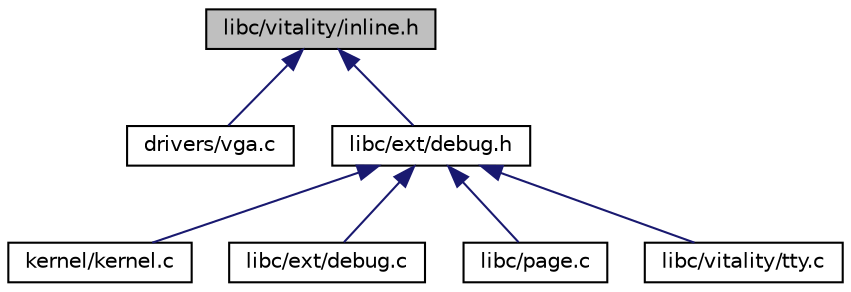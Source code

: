 digraph "libc/vitality/inline.h"
{
  edge [fontname="Helvetica",fontsize="10",labelfontname="Helvetica",labelfontsize="10"];
  node [fontname="Helvetica",fontsize="10",shape=record];
  Node2 [label="libc/vitality/inline.h",height=0.2,width=0.4,color="black", fillcolor="grey75", style="filled", fontcolor="black"];
  Node2 -> Node3 [dir="back",color="midnightblue",fontsize="10",style="solid"];
  Node3 [label="drivers/vga.c",height=0.2,width=0.4,color="black", fillcolor="white", style="filled",URL="$a00008.html"];
  Node2 -> Node4 [dir="back",color="midnightblue",fontsize="10",style="solid"];
  Node4 [label="libc/ext/debug.h",height=0.2,width=0.4,color="black", fillcolor="white", style="filled",URL="$a00020.html"];
  Node4 -> Node5 [dir="back",color="midnightblue",fontsize="10",style="solid"];
  Node5 [label="kernel/kernel.c",height=0.2,width=0.4,color="black", fillcolor="white", style="filled",URL="$a00014.html"];
  Node4 -> Node6 [dir="back",color="midnightblue",fontsize="10",style="solid"];
  Node6 [label="libc/ext/debug.c",height=0.2,width=0.4,color="black", fillcolor="white", style="filled",URL="$a00017.html"];
  Node4 -> Node7 [dir="back",color="midnightblue",fontsize="10",style="solid"];
  Node7 [label="libc/page.c",height=0.2,width=0.4,color="black", fillcolor="white", style="filled",URL="$a00044.html"];
  Node4 -> Node8 [dir="back",color="midnightblue",fontsize="10",style="solid"];
  Node8 [label="libc/vitality/tty.c",height=0.2,width=0.4,color="black", fillcolor="white", style="filled",URL="$a00080.html"];
}
